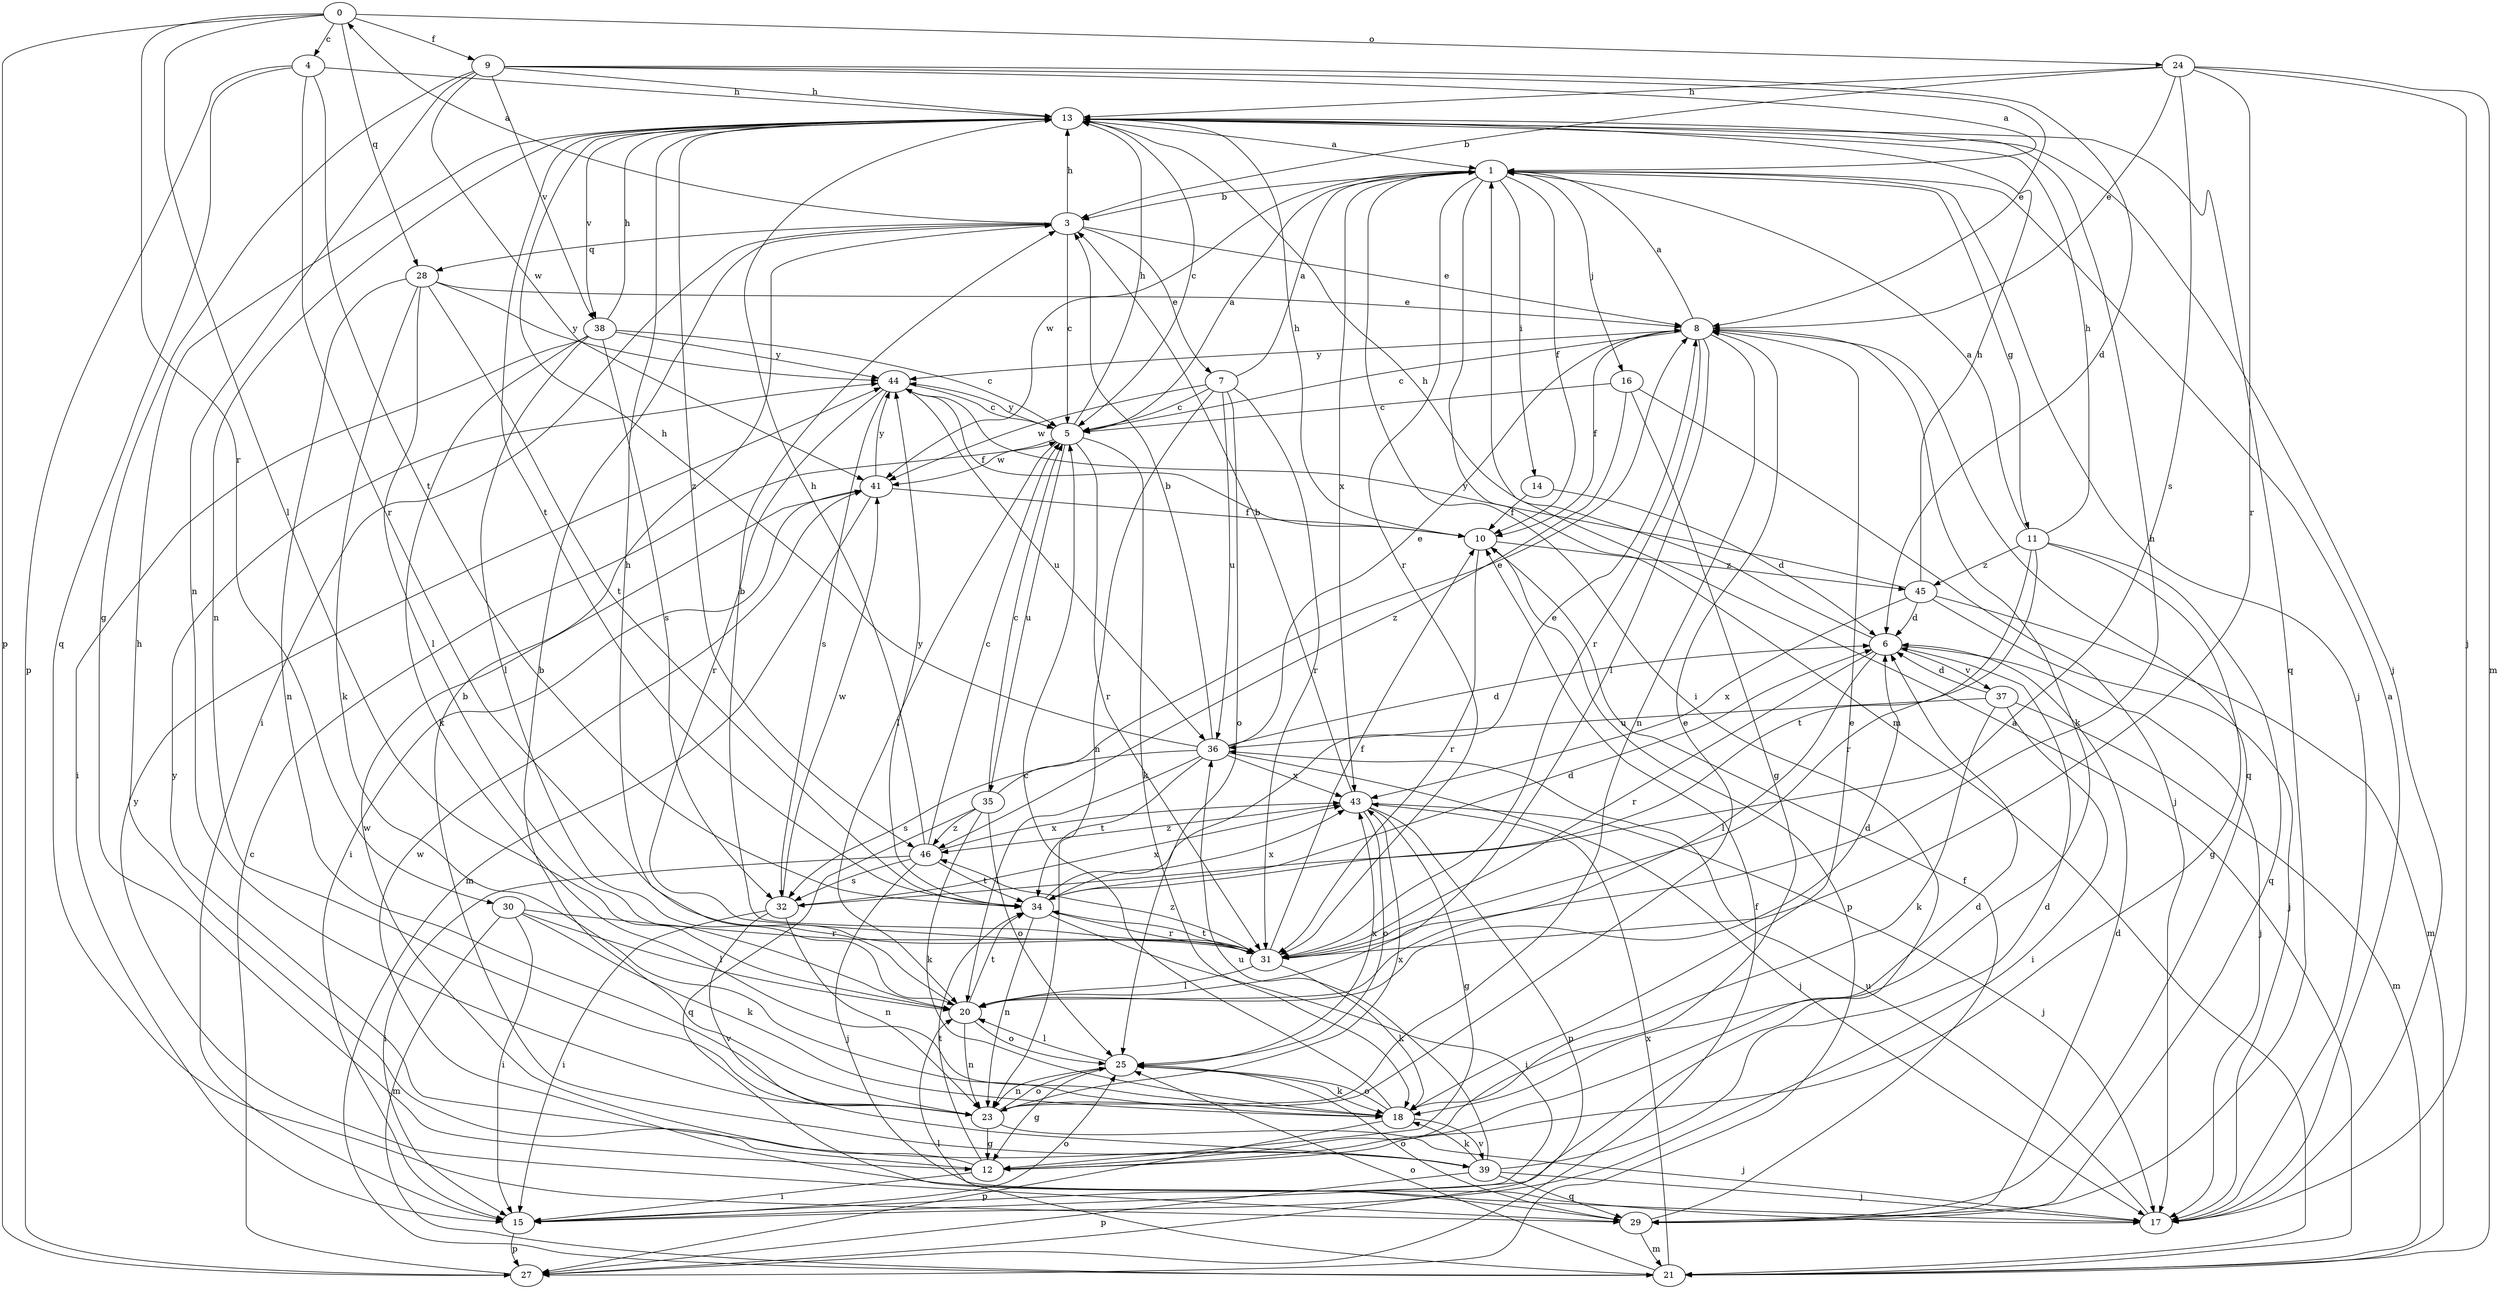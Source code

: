strict digraph  {
0;
1;
3;
4;
5;
6;
7;
8;
9;
10;
11;
12;
13;
14;
15;
16;
17;
18;
20;
21;
23;
24;
25;
27;
28;
29;
30;
31;
32;
34;
35;
36;
37;
38;
39;
41;
43;
44;
45;
46;
0 -> 4  [label=c];
0 -> 9  [label=f];
0 -> 20  [label=l];
0 -> 24  [label=o];
0 -> 27  [label=p];
0 -> 28  [label=q];
0 -> 30  [label=r];
1 -> 3  [label=b];
1 -> 10  [label=f];
1 -> 11  [label=g];
1 -> 14  [label=i];
1 -> 15  [label=i];
1 -> 16  [label=j];
1 -> 17  [label=j];
1 -> 21  [label=m];
1 -> 31  [label=r];
1 -> 41  [label=w];
1 -> 43  [label=x];
3 -> 0  [label=a];
3 -> 5  [label=c];
3 -> 7  [label=e];
3 -> 8  [label=e];
3 -> 13  [label=h];
3 -> 15  [label=i];
3 -> 28  [label=q];
4 -> 13  [label=h];
4 -> 27  [label=p];
4 -> 29  [label=q];
4 -> 31  [label=r];
4 -> 34  [label=t];
5 -> 1  [label=a];
5 -> 13  [label=h];
5 -> 18  [label=k];
5 -> 20  [label=l];
5 -> 31  [label=r];
5 -> 35  [label=u];
5 -> 41  [label=w];
5 -> 44  [label=y];
6 -> 13  [label=h];
6 -> 17  [label=j];
6 -> 20  [label=l];
6 -> 31  [label=r];
6 -> 37  [label=v];
7 -> 1  [label=a];
7 -> 5  [label=c];
7 -> 23  [label=n];
7 -> 25  [label=o];
7 -> 31  [label=r];
7 -> 36  [label=u];
7 -> 41  [label=w];
8 -> 1  [label=a];
8 -> 5  [label=c];
8 -> 10  [label=f];
8 -> 18  [label=k];
8 -> 20  [label=l];
8 -> 23  [label=n];
8 -> 29  [label=q];
8 -> 31  [label=r];
8 -> 44  [label=y];
9 -> 1  [label=a];
9 -> 6  [label=d];
9 -> 8  [label=e];
9 -> 12  [label=g];
9 -> 13  [label=h];
9 -> 23  [label=n];
9 -> 38  [label=v];
9 -> 41  [label=w];
10 -> 13  [label=h];
10 -> 27  [label=p];
10 -> 31  [label=r];
10 -> 45  [label=z];
11 -> 1  [label=a];
11 -> 12  [label=g];
11 -> 13  [label=h];
11 -> 29  [label=q];
11 -> 31  [label=r];
11 -> 34  [label=t];
11 -> 45  [label=z];
12 -> 6  [label=d];
12 -> 13  [label=h];
12 -> 15  [label=i];
12 -> 34  [label=t];
12 -> 41  [label=w];
13 -> 1  [label=a];
13 -> 5  [label=c];
13 -> 17  [label=j];
13 -> 23  [label=n];
13 -> 29  [label=q];
13 -> 34  [label=t];
13 -> 38  [label=v];
13 -> 46  [label=z];
14 -> 6  [label=d];
14 -> 10  [label=f];
15 -> 25  [label=o];
15 -> 27  [label=p];
16 -> 5  [label=c];
16 -> 12  [label=g];
16 -> 17  [label=j];
16 -> 46  [label=z];
17 -> 1  [label=a];
17 -> 36  [label=u];
17 -> 41  [label=w];
18 -> 5  [label=c];
18 -> 8  [label=e];
18 -> 25  [label=o];
18 -> 27  [label=p];
18 -> 39  [label=v];
20 -> 6  [label=d];
20 -> 13  [label=h];
20 -> 23  [label=n];
20 -> 25  [label=o];
20 -> 34  [label=t];
21 -> 1  [label=a];
21 -> 20  [label=l];
21 -> 25  [label=o];
21 -> 43  [label=x];
23 -> 3  [label=b];
23 -> 8  [label=e];
23 -> 12  [label=g];
23 -> 17  [label=j];
23 -> 25  [label=o];
23 -> 43  [label=x];
24 -> 3  [label=b];
24 -> 8  [label=e];
24 -> 13  [label=h];
24 -> 17  [label=j];
24 -> 21  [label=m];
24 -> 31  [label=r];
24 -> 32  [label=s];
25 -> 12  [label=g];
25 -> 18  [label=k];
25 -> 20  [label=l];
25 -> 23  [label=n];
25 -> 43  [label=x];
27 -> 5  [label=c];
27 -> 10  [label=f];
28 -> 8  [label=e];
28 -> 18  [label=k];
28 -> 20  [label=l];
28 -> 23  [label=n];
28 -> 34  [label=t];
28 -> 44  [label=y];
29 -> 6  [label=d];
29 -> 10  [label=f];
29 -> 21  [label=m];
29 -> 25  [label=o];
29 -> 44  [label=y];
30 -> 15  [label=i];
30 -> 18  [label=k];
30 -> 20  [label=l];
30 -> 21  [label=m];
30 -> 31  [label=r];
31 -> 3  [label=b];
31 -> 10  [label=f];
31 -> 13  [label=h];
31 -> 18  [label=k];
31 -> 20  [label=l];
31 -> 34  [label=t];
31 -> 46  [label=z];
32 -> 15  [label=i];
32 -> 23  [label=n];
32 -> 39  [label=v];
32 -> 41  [label=w];
32 -> 43  [label=x];
34 -> 6  [label=d];
34 -> 8  [label=e];
34 -> 15  [label=i];
34 -> 23  [label=n];
34 -> 31  [label=r];
34 -> 43  [label=x];
34 -> 44  [label=y];
35 -> 5  [label=c];
35 -> 8  [label=e];
35 -> 18  [label=k];
35 -> 25  [label=o];
35 -> 29  [label=q];
35 -> 46  [label=z];
36 -> 3  [label=b];
36 -> 6  [label=d];
36 -> 8  [label=e];
36 -> 13  [label=h];
36 -> 17  [label=j];
36 -> 20  [label=l];
36 -> 32  [label=s];
36 -> 34  [label=t];
36 -> 43  [label=x];
37 -> 6  [label=d];
37 -> 15  [label=i];
37 -> 18  [label=k];
37 -> 21  [label=m];
37 -> 36  [label=u];
38 -> 5  [label=c];
38 -> 13  [label=h];
38 -> 15  [label=i];
38 -> 18  [label=k];
38 -> 20  [label=l];
38 -> 32  [label=s];
38 -> 44  [label=y];
39 -> 3  [label=b];
39 -> 6  [label=d];
39 -> 17  [label=j];
39 -> 18  [label=k];
39 -> 27  [label=p];
39 -> 29  [label=q];
39 -> 36  [label=u];
39 -> 44  [label=y];
41 -> 10  [label=f];
41 -> 15  [label=i];
41 -> 21  [label=m];
41 -> 44  [label=y];
43 -> 3  [label=b];
43 -> 12  [label=g];
43 -> 17  [label=j];
43 -> 25  [label=o];
43 -> 27  [label=p];
43 -> 46  [label=z];
44 -> 5  [label=c];
44 -> 10  [label=f];
44 -> 31  [label=r];
44 -> 32  [label=s];
44 -> 36  [label=u];
45 -> 6  [label=d];
45 -> 13  [label=h];
45 -> 17  [label=j];
45 -> 21  [label=m];
45 -> 43  [label=x];
45 -> 44  [label=y];
46 -> 5  [label=c];
46 -> 13  [label=h];
46 -> 15  [label=i];
46 -> 17  [label=j];
46 -> 32  [label=s];
46 -> 34  [label=t];
46 -> 43  [label=x];
}
